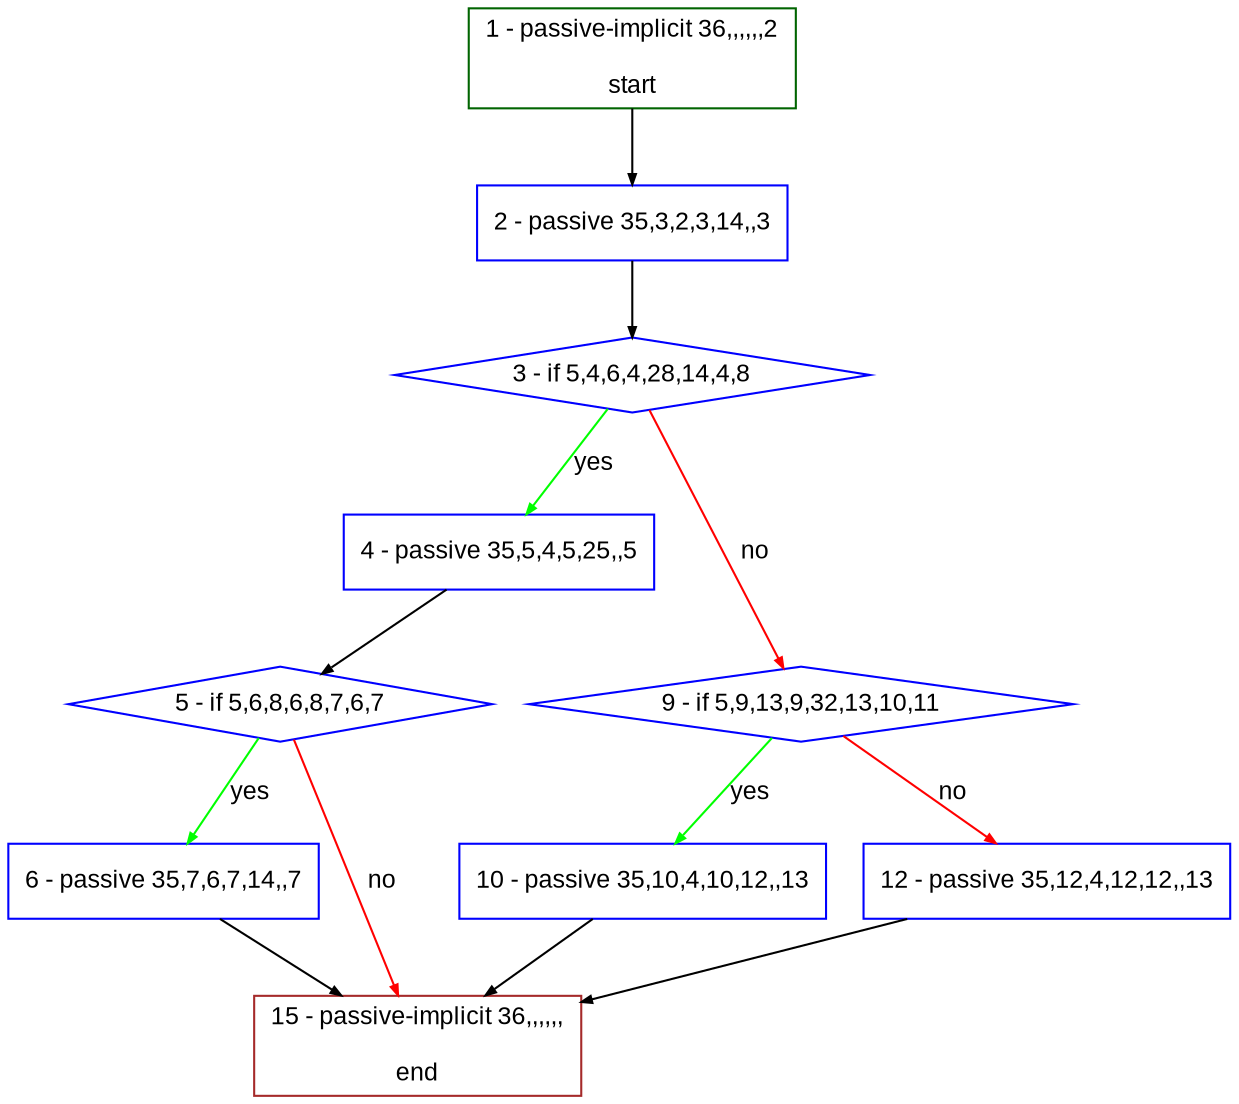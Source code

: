 digraph "" {
  graph [style="rounded,filled", label="", fontsize="12", packmode="clust", bgcolor="white", pack="true", compound="true", fontname="Arial", fillcolor="#FFFFCC"];
  node [style="filled", label="", fixedsize="false", fontsize="12", shape="rectangle", color="grey", compound="true", fontname="Arial", node_initialized="no", fillcolor="white"];
  edge [lhead="", arrowtail="none", label="", arrowhead="normal", fontsize="12", ltail="", dir="forward", color="black", arrowsize="0.5", compound="true", fontcolor="black", fontname="Arial"];
  __N1 [style="filled", label="2 - passive 35,3,2,3,14,,3", shape="box", color="#0000ff", fillcolor="#ffffff"];
  __N2 [style="filled", label="1 - passive-implicit 36,,,,,,2\n\nstart", shape="box", color="#006400", fillcolor="#ffffff"];
  __N3 [style="filled", label="3 - if 5,4,6,4,28,14,4,8", shape="diamond", color="#0000ff", fillcolor="#ffffff"];
  __N4 [style="filled", label="4 - passive 35,5,4,5,25,,5", shape="box", color="#0000ff", fillcolor="#ffffff"];
  __N5 [style="filled", label="9 - if 5,9,13,9,32,13,10,11", shape="diamond", color="#0000ff", fillcolor="#ffffff"];
  __N6 [style="filled", label="5 - if 5,6,8,6,8,7,6,7", shape="diamond", color="#0000ff", fillcolor="#ffffff"];
  __N7 [style="filled", label="6 - passive 35,7,6,7,14,,7", shape="box", color="#0000ff", fillcolor="#ffffff"];
  __N8 [style="filled", label="15 - passive-implicit 36,,,,,,\n\nend", shape="box", color="#a52a2a", fillcolor="#ffffff"];
  __N9 [style="filled", label="10 - passive 35,10,4,10,12,,13", shape="box", color="#0000ff", fillcolor="#ffffff"];
  __N10 [style="filled", label="12 - passive 35,12,4,12,12,,13", shape="box", color="#0000ff", fillcolor="#ffffff"];
  __N2 -> __N1 [arrowtail="none", arrowhead="normal", label="", dir="forward", color="#000000"];
  __N1 -> __N3 [arrowtail="none", arrowhead="normal", label="", dir="forward", color="#000000"];
  __N3 -> __N4 [arrowtail="none", arrowhead="normal", label="yes", dir="forward", color="#00ff00"];
  __N3 -> __N5 [arrowtail="none", arrowhead="normal", label="no", dir="forward", color="#ff0000"];
  __N4 -> __N6 [arrowtail="none", arrowhead="normal", label="", dir="forward", color="#000000"];
  __N6 -> __N7 [arrowtail="none", arrowhead="normal", label="yes", dir="forward", color="#00ff00"];
  __N6 -> __N8 [arrowtail="none", arrowhead="normal", label="no", dir="forward", color="#ff0000"];
  __N7 -> __N8 [arrowtail="none", arrowhead="normal", label="", dir="forward", color="#000000"];
  __N5 -> __N9 [arrowtail="none", arrowhead="normal", label="yes", dir="forward", color="#00ff00"];
  __N5 -> __N10 [arrowtail="none", arrowhead="normal", label="no", dir="forward", color="#ff0000"];
  __N9 -> __N8 [arrowtail="none", arrowhead="normal", label="", dir="forward", color="#000000"];
  __N10 -> __N8 [arrowtail="none", arrowhead="normal", label="", dir="forward", color="#000000"];
}
